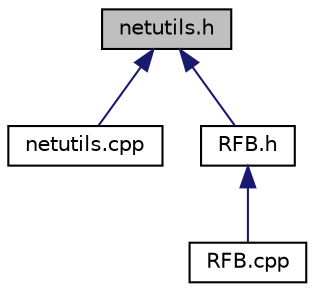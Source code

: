 digraph "netutils.h"
{
  edge [fontname="Helvetica",fontsize="10",labelfontname="Helvetica",labelfontsize="10"];
  node [fontname="Helvetica",fontsize="10",shape=record];
  Node13 [label="netutils.h",height=0.2,width=0.4,color="black", fillcolor="grey75", style="filled", fontcolor="black"];
  Node13 -> Node14 [dir="back",color="midnightblue",fontsize="10",style="solid",fontname="Helvetica"];
  Node14 [label="netutils.cpp",height=0.2,width=0.4,color="black", fillcolor="white", style="filled",URL="$netutils_8cpp_source.html"];
  Node13 -> Node15 [dir="back",color="midnightblue",fontsize="10",style="solid",fontname="Helvetica"];
  Node15 [label="RFB.h",height=0.2,width=0.4,color="black", fillcolor="white", style="filled",URL="$_r_f_b_8h.html",tooltip="This file contains RFBClient class. "];
  Node15 -> Node16 [dir="back",color="midnightblue",fontsize="10",style="solid",fontname="Helvetica"];
  Node16 [label="RFB.cpp",height=0.2,width=0.4,color="black", fillcolor="white", style="filled",URL="$_r_f_b_8cpp_source.html"];
}
